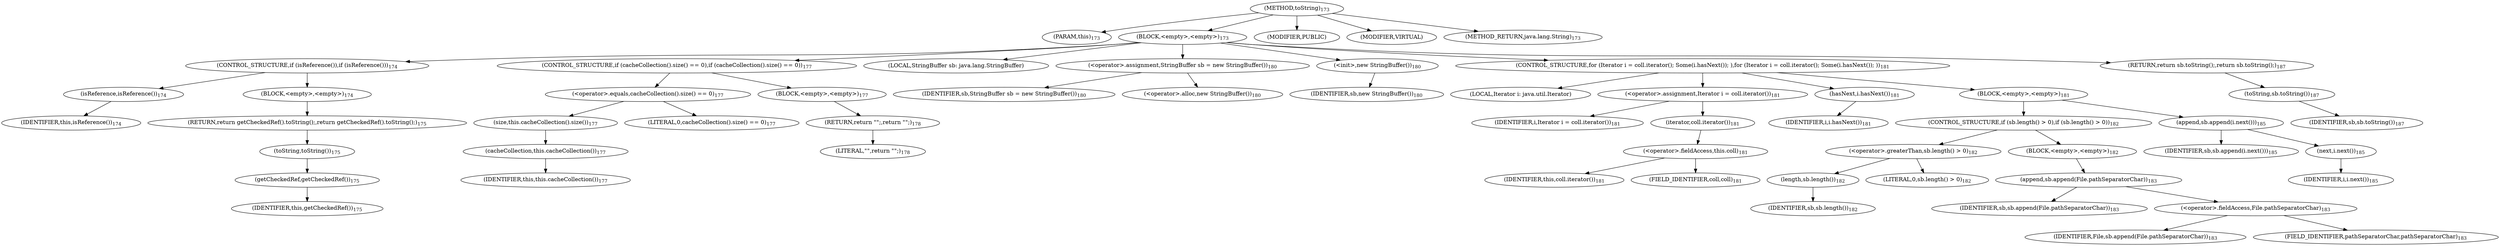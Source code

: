 digraph "toString" {  
"279" [label = <(METHOD,toString)<SUB>173</SUB>> ]
"33" [label = <(PARAM,this)<SUB>173</SUB>> ]
"280" [label = <(BLOCK,&lt;empty&gt;,&lt;empty&gt;)<SUB>173</SUB>> ]
"281" [label = <(CONTROL_STRUCTURE,if (isReference()),if (isReference()))<SUB>174</SUB>> ]
"282" [label = <(isReference,isReference())<SUB>174</SUB>> ]
"32" [label = <(IDENTIFIER,this,isReference())<SUB>174</SUB>> ]
"283" [label = <(BLOCK,&lt;empty&gt;,&lt;empty&gt;)<SUB>174</SUB>> ]
"284" [label = <(RETURN,return getCheckedRef().toString();,return getCheckedRef().toString();)<SUB>175</SUB>> ]
"285" [label = <(toString,toString())<SUB>175</SUB>> ]
"286" [label = <(getCheckedRef,getCheckedRef())<SUB>175</SUB>> ]
"34" [label = <(IDENTIFIER,this,getCheckedRef())<SUB>175</SUB>> ]
"287" [label = <(CONTROL_STRUCTURE,if (cacheCollection().size() == 0),if (cacheCollection().size() == 0))<SUB>177</SUB>> ]
"288" [label = <(&lt;operator&gt;.equals,cacheCollection().size() == 0)<SUB>177</SUB>> ]
"289" [label = <(size,this.cacheCollection().size())<SUB>177</SUB>> ]
"290" [label = <(cacheCollection,this.cacheCollection())<SUB>177</SUB>> ]
"35" [label = <(IDENTIFIER,this,this.cacheCollection())<SUB>177</SUB>> ]
"291" [label = <(LITERAL,0,cacheCollection().size() == 0)<SUB>177</SUB>> ]
"292" [label = <(BLOCK,&lt;empty&gt;,&lt;empty&gt;)<SUB>177</SUB>> ]
"293" [label = <(RETURN,return &quot;&quot;;,return &quot;&quot;;)<SUB>178</SUB>> ]
"294" [label = <(LITERAL,&quot;&quot;,return &quot;&quot;;)<SUB>178</SUB>> ]
"37" [label = <(LOCAL,StringBuffer sb: java.lang.StringBuffer)> ]
"295" [label = <(&lt;operator&gt;.assignment,StringBuffer sb = new StringBuffer())<SUB>180</SUB>> ]
"296" [label = <(IDENTIFIER,sb,StringBuffer sb = new StringBuffer())<SUB>180</SUB>> ]
"297" [label = <(&lt;operator&gt;.alloc,new StringBuffer())<SUB>180</SUB>> ]
"298" [label = <(&lt;init&gt;,new StringBuffer())<SUB>180</SUB>> ]
"36" [label = <(IDENTIFIER,sb,new StringBuffer())<SUB>180</SUB>> ]
"299" [label = <(CONTROL_STRUCTURE,for (Iterator i = coll.iterator(); Some(i.hasNext()); ),for (Iterator i = coll.iterator(); Some(i.hasNext()); ))<SUB>181</SUB>> ]
"300" [label = <(LOCAL,Iterator i: java.util.Iterator)> ]
"301" [label = <(&lt;operator&gt;.assignment,Iterator i = coll.iterator())<SUB>181</SUB>> ]
"302" [label = <(IDENTIFIER,i,Iterator i = coll.iterator())<SUB>181</SUB>> ]
"303" [label = <(iterator,coll.iterator())<SUB>181</SUB>> ]
"304" [label = <(&lt;operator&gt;.fieldAccess,this.coll)<SUB>181</SUB>> ]
"305" [label = <(IDENTIFIER,this,coll.iterator())<SUB>181</SUB>> ]
"306" [label = <(FIELD_IDENTIFIER,coll,coll)<SUB>181</SUB>> ]
"307" [label = <(hasNext,i.hasNext())<SUB>181</SUB>> ]
"308" [label = <(IDENTIFIER,i,i.hasNext())<SUB>181</SUB>> ]
"309" [label = <(BLOCK,&lt;empty&gt;,&lt;empty&gt;)<SUB>181</SUB>> ]
"310" [label = <(CONTROL_STRUCTURE,if (sb.length() &gt; 0),if (sb.length() &gt; 0))<SUB>182</SUB>> ]
"311" [label = <(&lt;operator&gt;.greaterThan,sb.length() &gt; 0)<SUB>182</SUB>> ]
"312" [label = <(length,sb.length())<SUB>182</SUB>> ]
"313" [label = <(IDENTIFIER,sb,sb.length())<SUB>182</SUB>> ]
"314" [label = <(LITERAL,0,sb.length() &gt; 0)<SUB>182</SUB>> ]
"315" [label = <(BLOCK,&lt;empty&gt;,&lt;empty&gt;)<SUB>182</SUB>> ]
"316" [label = <(append,sb.append(File.pathSeparatorChar))<SUB>183</SUB>> ]
"317" [label = <(IDENTIFIER,sb,sb.append(File.pathSeparatorChar))<SUB>183</SUB>> ]
"318" [label = <(&lt;operator&gt;.fieldAccess,File.pathSeparatorChar)<SUB>183</SUB>> ]
"319" [label = <(IDENTIFIER,File,sb.append(File.pathSeparatorChar))<SUB>183</SUB>> ]
"320" [label = <(FIELD_IDENTIFIER,pathSeparatorChar,pathSeparatorChar)<SUB>183</SUB>> ]
"321" [label = <(append,sb.append(i.next()))<SUB>185</SUB>> ]
"322" [label = <(IDENTIFIER,sb,sb.append(i.next()))<SUB>185</SUB>> ]
"323" [label = <(next,i.next())<SUB>185</SUB>> ]
"324" [label = <(IDENTIFIER,i,i.next())<SUB>185</SUB>> ]
"325" [label = <(RETURN,return sb.toString();,return sb.toString();)<SUB>187</SUB>> ]
"326" [label = <(toString,sb.toString())<SUB>187</SUB>> ]
"327" [label = <(IDENTIFIER,sb,sb.toString())<SUB>187</SUB>> ]
"328" [label = <(MODIFIER,PUBLIC)> ]
"329" [label = <(MODIFIER,VIRTUAL)> ]
"330" [label = <(METHOD_RETURN,java.lang.String)<SUB>173</SUB>> ]
  "279" -> "33" 
  "279" -> "280" 
  "279" -> "328" 
  "279" -> "329" 
  "279" -> "330" 
  "280" -> "281" 
  "280" -> "287" 
  "280" -> "37" 
  "280" -> "295" 
  "280" -> "298" 
  "280" -> "299" 
  "280" -> "325" 
  "281" -> "282" 
  "281" -> "283" 
  "282" -> "32" 
  "283" -> "284" 
  "284" -> "285" 
  "285" -> "286" 
  "286" -> "34" 
  "287" -> "288" 
  "287" -> "292" 
  "288" -> "289" 
  "288" -> "291" 
  "289" -> "290" 
  "290" -> "35" 
  "292" -> "293" 
  "293" -> "294" 
  "295" -> "296" 
  "295" -> "297" 
  "298" -> "36" 
  "299" -> "300" 
  "299" -> "301" 
  "299" -> "307" 
  "299" -> "309" 
  "301" -> "302" 
  "301" -> "303" 
  "303" -> "304" 
  "304" -> "305" 
  "304" -> "306" 
  "307" -> "308" 
  "309" -> "310" 
  "309" -> "321" 
  "310" -> "311" 
  "310" -> "315" 
  "311" -> "312" 
  "311" -> "314" 
  "312" -> "313" 
  "315" -> "316" 
  "316" -> "317" 
  "316" -> "318" 
  "318" -> "319" 
  "318" -> "320" 
  "321" -> "322" 
  "321" -> "323" 
  "323" -> "324" 
  "325" -> "326" 
  "326" -> "327" 
}

